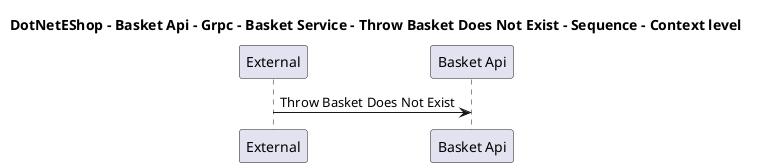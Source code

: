 @startuml

title DotNetEShop - Basket Api - Grpc - Basket Service - Throw Basket Does Not Exist - Sequence - Context level

participant "External" as C4InterFlow.SoftwareSystems.ExternalSystem
participant "Basket Api" as DotNetEShop.SoftwareSystems.BasketApi

C4InterFlow.SoftwareSystems.ExternalSystem -> DotNetEShop.SoftwareSystems.BasketApi : Throw Basket Does Not Exist


@enduml
